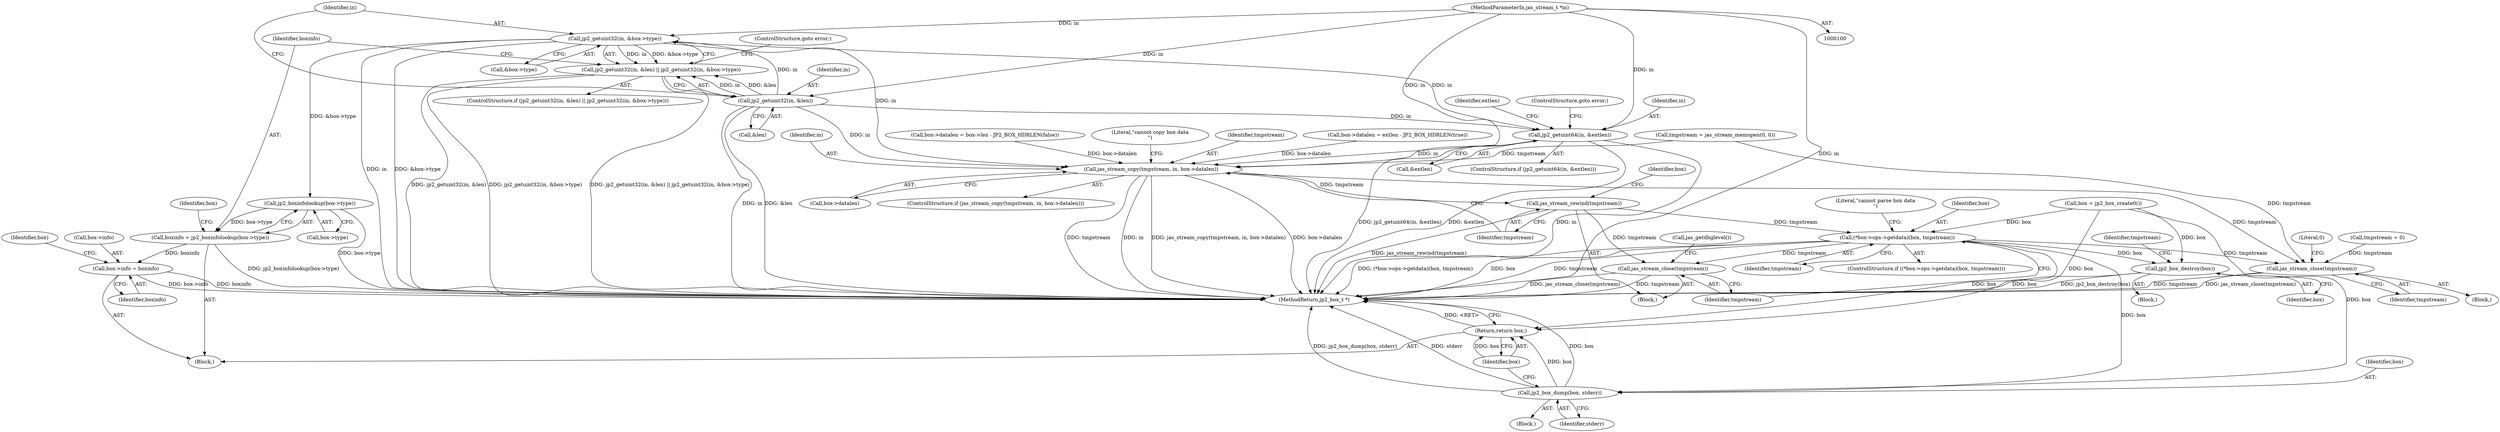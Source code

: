 digraph "0_jasper_e96fc4fdd525fa0ede28074a7e2b1caf94b58b0d_0@pointer" {
"1000128" [label="(Call,jp2_getuint32(in, &box->type))"];
"1000124" [label="(Call,jp2_getuint32(in, &len))"];
"1000101" [label="(MethodParameterIn,jas_stream_t *in)"];
"1000123" [label="(Call,jp2_getuint32(in, &len) || jp2_getuint32(in, &box->type))"];
"1000138" [label="(Call,jp2_boxinfolookup(box->type))"];
"1000136" [label="(Call,boxinfo = jp2_boxinfolookup(box->type))"];
"1000142" [label="(Call,box->info = boxinfo)"];
"1000182" [label="(Call,jp2_getuint64(in, &extlen))"];
"1000262" [label="(Call,jas_stream_copy(tmpstream, in, box->datalen))"];
"1000272" [label="(Call,jas_stream_rewind(tmpstream))"];
"1000290" [label="(Call,(*box->ops->getdata)(box, tmpstream))"];
"1000297" [label="(Call,jas_stream_close(tmpstream))"];
"1000304" [label="(Call,jp2_box_dump(box, stderr))"];
"1000307" [label="(Return,return box;)"];
"1000313" [label="(Call,jp2_box_destroy(box))"];
"1000318" [label="(Call,jas_stream_close(tmpstream))"];
"1000305" [label="(Identifier,box)"];
"1000316" [label="(Identifier,tmpstream)"];
"1000262" [label="(Call,jas_stream_copy(tmpstream, in, box->datalen))"];
"1000297" [label="(Call,jas_stream_close(tmpstream))"];
"1000183" [label="(Identifier,in)"];
"1000301" [label="(Call,jas_getdbglevel())"];
"1000261" [label="(ControlStructure,if (jas_stream_copy(tmpstream, in, box->datalen)))"];
"1000263" [label="(Identifier,tmpstream)"];
"1000321" [label="(Literal,0)"];
"1000112" [label="(Call,tmpstream = 0)"];
"1000254" [label="(Call,tmpstream = jas_stream_memopen(0, 0))"];
"1000295" [label="(Literal,\"cannot parse box data\n\")"];
"1000276" [label="(Identifier,box)"];
"1000291" [label="(Identifier,box)"];
"1000303" [label="(Block,)"];
"1000308" [label="(Identifier,box)"];
"1000146" [label="(Identifier,boxinfo)"];
"1000190" [label="(Identifier,extlen)"];
"1000314" [label="(Identifier,box)"];
"1000117" [label="(Call,box = jp2_box_create0())"];
"1000312" [label="(Block,)"];
"1000322" [label="(MethodReturn,jp2_box_t *)"];
"1000213" [label="(Call,box->datalen = box->len - JP2_BOX_HDRLEN(false))"];
"1000139" [label="(Call,box->type)"];
"1000317" [label="(Block,)"];
"1000137" [label="(Identifier,boxinfo)"];
"1000149" [label="(Identifier,box)"];
"1000187" [label="(ControlStructure,goto error;)"];
"1000298" [label="(Identifier,tmpstream)"];
"1000313" [label="(Call,jp2_box_destroy(box))"];
"1000265" [label="(Call,box->datalen)"];
"1000144" [label="(Identifier,box)"];
"1000270" [label="(Literal,\"cannot copy box data\n\")"];
"1000102" [label="(Block,)"];
"1000318" [label="(Call,jas_stream_close(tmpstream))"];
"1000203" [label="(Call,box->datalen = extlen - JP2_BOX_HDRLEN(true))"];
"1000304" [label="(Call,jp2_box_dump(box, stderr))"];
"1000126" [label="(Call,&len)"];
"1000264" [label="(Identifier,in)"];
"1000273" [label="(Identifier,tmpstream)"];
"1000128" [label="(Call,jp2_getuint32(in, &box->type))"];
"1000319" [label="(Identifier,tmpstream)"];
"1000182" [label="(Call,jp2_getuint64(in, &extlen))"];
"1000125" [label="(Identifier,in)"];
"1000130" [label="(Call,&box->type)"];
"1000129" [label="(Identifier,in)"];
"1000289" [label="(ControlStructure,if ((*box->ops->getdata)(box, tmpstream)))"];
"1000101" [label="(MethodParameterIn,jas_stream_t *in)"];
"1000181" [label="(ControlStructure,if (jp2_getuint64(in, &extlen)))"];
"1000138" [label="(Call,jp2_boxinfolookup(box->type))"];
"1000306" [label="(Identifier,stderr)"];
"1000123" [label="(Call,jp2_getuint32(in, &len) || jp2_getuint32(in, &box->type))"];
"1000136" [label="(Call,boxinfo = jp2_boxinfolookup(box->type))"];
"1000307" [label="(Return,return box;)"];
"1000124" [label="(Call,jp2_getuint32(in, &len))"];
"1000251" [label="(Block,)"];
"1000290" [label="(Call,(*box->ops->getdata)(box, tmpstream))"];
"1000142" [label="(Call,box->info = boxinfo)"];
"1000184" [label="(Call,&extlen)"];
"1000135" [label="(ControlStructure,goto error;)"];
"1000122" [label="(ControlStructure,if (jp2_getuint32(in, &len) || jp2_getuint32(in, &box->type)))"];
"1000292" [label="(Identifier,tmpstream)"];
"1000272" [label="(Call,jas_stream_rewind(tmpstream))"];
"1000143" [label="(Call,box->info)"];
"1000128" -> "1000123"  [label="AST: "];
"1000128" -> "1000130"  [label="CFG: "];
"1000129" -> "1000128"  [label="AST: "];
"1000130" -> "1000128"  [label="AST: "];
"1000123" -> "1000128"  [label="CFG: "];
"1000128" -> "1000322"  [label="DDG: in"];
"1000128" -> "1000322"  [label="DDG: &box->type"];
"1000128" -> "1000123"  [label="DDG: in"];
"1000128" -> "1000123"  [label="DDG: &box->type"];
"1000124" -> "1000128"  [label="DDG: in"];
"1000101" -> "1000128"  [label="DDG: in"];
"1000128" -> "1000138"  [label="DDG: &box->type"];
"1000128" -> "1000182"  [label="DDG: in"];
"1000128" -> "1000262"  [label="DDG: in"];
"1000124" -> "1000123"  [label="AST: "];
"1000124" -> "1000126"  [label="CFG: "];
"1000125" -> "1000124"  [label="AST: "];
"1000126" -> "1000124"  [label="AST: "];
"1000129" -> "1000124"  [label="CFG: "];
"1000123" -> "1000124"  [label="CFG: "];
"1000124" -> "1000322"  [label="DDG: &len"];
"1000124" -> "1000322"  [label="DDG: in"];
"1000124" -> "1000123"  [label="DDG: in"];
"1000124" -> "1000123"  [label="DDG: &len"];
"1000101" -> "1000124"  [label="DDG: in"];
"1000124" -> "1000182"  [label="DDG: in"];
"1000124" -> "1000262"  [label="DDG: in"];
"1000101" -> "1000100"  [label="AST: "];
"1000101" -> "1000322"  [label="DDG: in"];
"1000101" -> "1000182"  [label="DDG: in"];
"1000101" -> "1000262"  [label="DDG: in"];
"1000123" -> "1000122"  [label="AST: "];
"1000135" -> "1000123"  [label="CFG: "];
"1000137" -> "1000123"  [label="CFG: "];
"1000123" -> "1000322"  [label="DDG: jp2_getuint32(in, &len) || jp2_getuint32(in, &box->type)"];
"1000123" -> "1000322"  [label="DDG: jp2_getuint32(in, &box->type)"];
"1000123" -> "1000322"  [label="DDG: jp2_getuint32(in, &len)"];
"1000138" -> "1000136"  [label="AST: "];
"1000138" -> "1000139"  [label="CFG: "];
"1000139" -> "1000138"  [label="AST: "];
"1000136" -> "1000138"  [label="CFG: "];
"1000138" -> "1000322"  [label="DDG: box->type"];
"1000138" -> "1000136"  [label="DDG: box->type"];
"1000136" -> "1000102"  [label="AST: "];
"1000137" -> "1000136"  [label="AST: "];
"1000144" -> "1000136"  [label="CFG: "];
"1000136" -> "1000322"  [label="DDG: jp2_boxinfolookup(box->type)"];
"1000136" -> "1000142"  [label="DDG: boxinfo"];
"1000142" -> "1000102"  [label="AST: "];
"1000142" -> "1000146"  [label="CFG: "];
"1000143" -> "1000142"  [label="AST: "];
"1000146" -> "1000142"  [label="AST: "];
"1000149" -> "1000142"  [label="CFG: "];
"1000142" -> "1000322"  [label="DDG: box->info"];
"1000142" -> "1000322"  [label="DDG: boxinfo"];
"1000182" -> "1000181"  [label="AST: "];
"1000182" -> "1000184"  [label="CFG: "];
"1000183" -> "1000182"  [label="AST: "];
"1000184" -> "1000182"  [label="AST: "];
"1000187" -> "1000182"  [label="CFG: "];
"1000190" -> "1000182"  [label="CFG: "];
"1000182" -> "1000322"  [label="DDG: jp2_getuint64(in, &extlen)"];
"1000182" -> "1000322"  [label="DDG: &extlen"];
"1000182" -> "1000322"  [label="DDG: in"];
"1000182" -> "1000262"  [label="DDG: in"];
"1000262" -> "1000261"  [label="AST: "];
"1000262" -> "1000265"  [label="CFG: "];
"1000263" -> "1000262"  [label="AST: "];
"1000264" -> "1000262"  [label="AST: "];
"1000265" -> "1000262"  [label="AST: "];
"1000270" -> "1000262"  [label="CFG: "];
"1000273" -> "1000262"  [label="CFG: "];
"1000262" -> "1000322"  [label="DDG: box->datalen"];
"1000262" -> "1000322"  [label="DDG: tmpstream"];
"1000262" -> "1000322"  [label="DDG: in"];
"1000262" -> "1000322"  [label="DDG: jas_stream_copy(tmpstream, in, box->datalen)"];
"1000254" -> "1000262"  [label="DDG: tmpstream"];
"1000213" -> "1000262"  [label="DDG: box->datalen"];
"1000203" -> "1000262"  [label="DDG: box->datalen"];
"1000262" -> "1000272"  [label="DDG: tmpstream"];
"1000262" -> "1000318"  [label="DDG: tmpstream"];
"1000272" -> "1000251"  [label="AST: "];
"1000272" -> "1000273"  [label="CFG: "];
"1000273" -> "1000272"  [label="AST: "];
"1000276" -> "1000272"  [label="CFG: "];
"1000272" -> "1000322"  [label="DDG: jas_stream_rewind(tmpstream)"];
"1000272" -> "1000290"  [label="DDG: tmpstream"];
"1000272" -> "1000297"  [label="DDG: tmpstream"];
"1000290" -> "1000289"  [label="AST: "];
"1000290" -> "1000292"  [label="CFG: "];
"1000291" -> "1000290"  [label="AST: "];
"1000292" -> "1000290"  [label="AST: "];
"1000295" -> "1000290"  [label="CFG: "];
"1000298" -> "1000290"  [label="CFG: "];
"1000290" -> "1000322"  [label="DDG: box"];
"1000290" -> "1000322"  [label="DDG: tmpstream"];
"1000290" -> "1000322"  [label="DDG: (*box->ops->getdata)(box, tmpstream)"];
"1000117" -> "1000290"  [label="DDG: box"];
"1000290" -> "1000297"  [label="DDG: tmpstream"];
"1000290" -> "1000304"  [label="DDG: box"];
"1000290" -> "1000307"  [label="DDG: box"];
"1000290" -> "1000313"  [label="DDG: box"];
"1000290" -> "1000318"  [label="DDG: tmpstream"];
"1000297" -> "1000251"  [label="AST: "];
"1000297" -> "1000298"  [label="CFG: "];
"1000298" -> "1000297"  [label="AST: "];
"1000301" -> "1000297"  [label="CFG: "];
"1000297" -> "1000322"  [label="DDG: tmpstream"];
"1000297" -> "1000322"  [label="DDG: jas_stream_close(tmpstream)"];
"1000304" -> "1000303"  [label="AST: "];
"1000304" -> "1000306"  [label="CFG: "];
"1000305" -> "1000304"  [label="AST: "];
"1000306" -> "1000304"  [label="AST: "];
"1000308" -> "1000304"  [label="CFG: "];
"1000304" -> "1000322"  [label="DDG: jp2_box_dump(box, stderr)"];
"1000304" -> "1000322"  [label="DDG: box"];
"1000304" -> "1000322"  [label="DDG: stderr"];
"1000117" -> "1000304"  [label="DDG: box"];
"1000304" -> "1000307"  [label="DDG: box"];
"1000307" -> "1000102"  [label="AST: "];
"1000307" -> "1000308"  [label="CFG: "];
"1000308" -> "1000307"  [label="AST: "];
"1000322" -> "1000307"  [label="CFG: "];
"1000307" -> "1000322"  [label="DDG: <RET>"];
"1000308" -> "1000307"  [label="DDG: box"];
"1000117" -> "1000307"  [label="DDG: box"];
"1000313" -> "1000312"  [label="AST: "];
"1000313" -> "1000314"  [label="CFG: "];
"1000314" -> "1000313"  [label="AST: "];
"1000316" -> "1000313"  [label="CFG: "];
"1000313" -> "1000322"  [label="DDG: jp2_box_destroy(box)"];
"1000313" -> "1000322"  [label="DDG: box"];
"1000117" -> "1000313"  [label="DDG: box"];
"1000318" -> "1000317"  [label="AST: "];
"1000318" -> "1000319"  [label="CFG: "];
"1000319" -> "1000318"  [label="AST: "];
"1000321" -> "1000318"  [label="CFG: "];
"1000318" -> "1000322"  [label="DDG: jas_stream_close(tmpstream)"];
"1000318" -> "1000322"  [label="DDG: tmpstream"];
"1000254" -> "1000318"  [label="DDG: tmpstream"];
"1000112" -> "1000318"  [label="DDG: tmpstream"];
}

